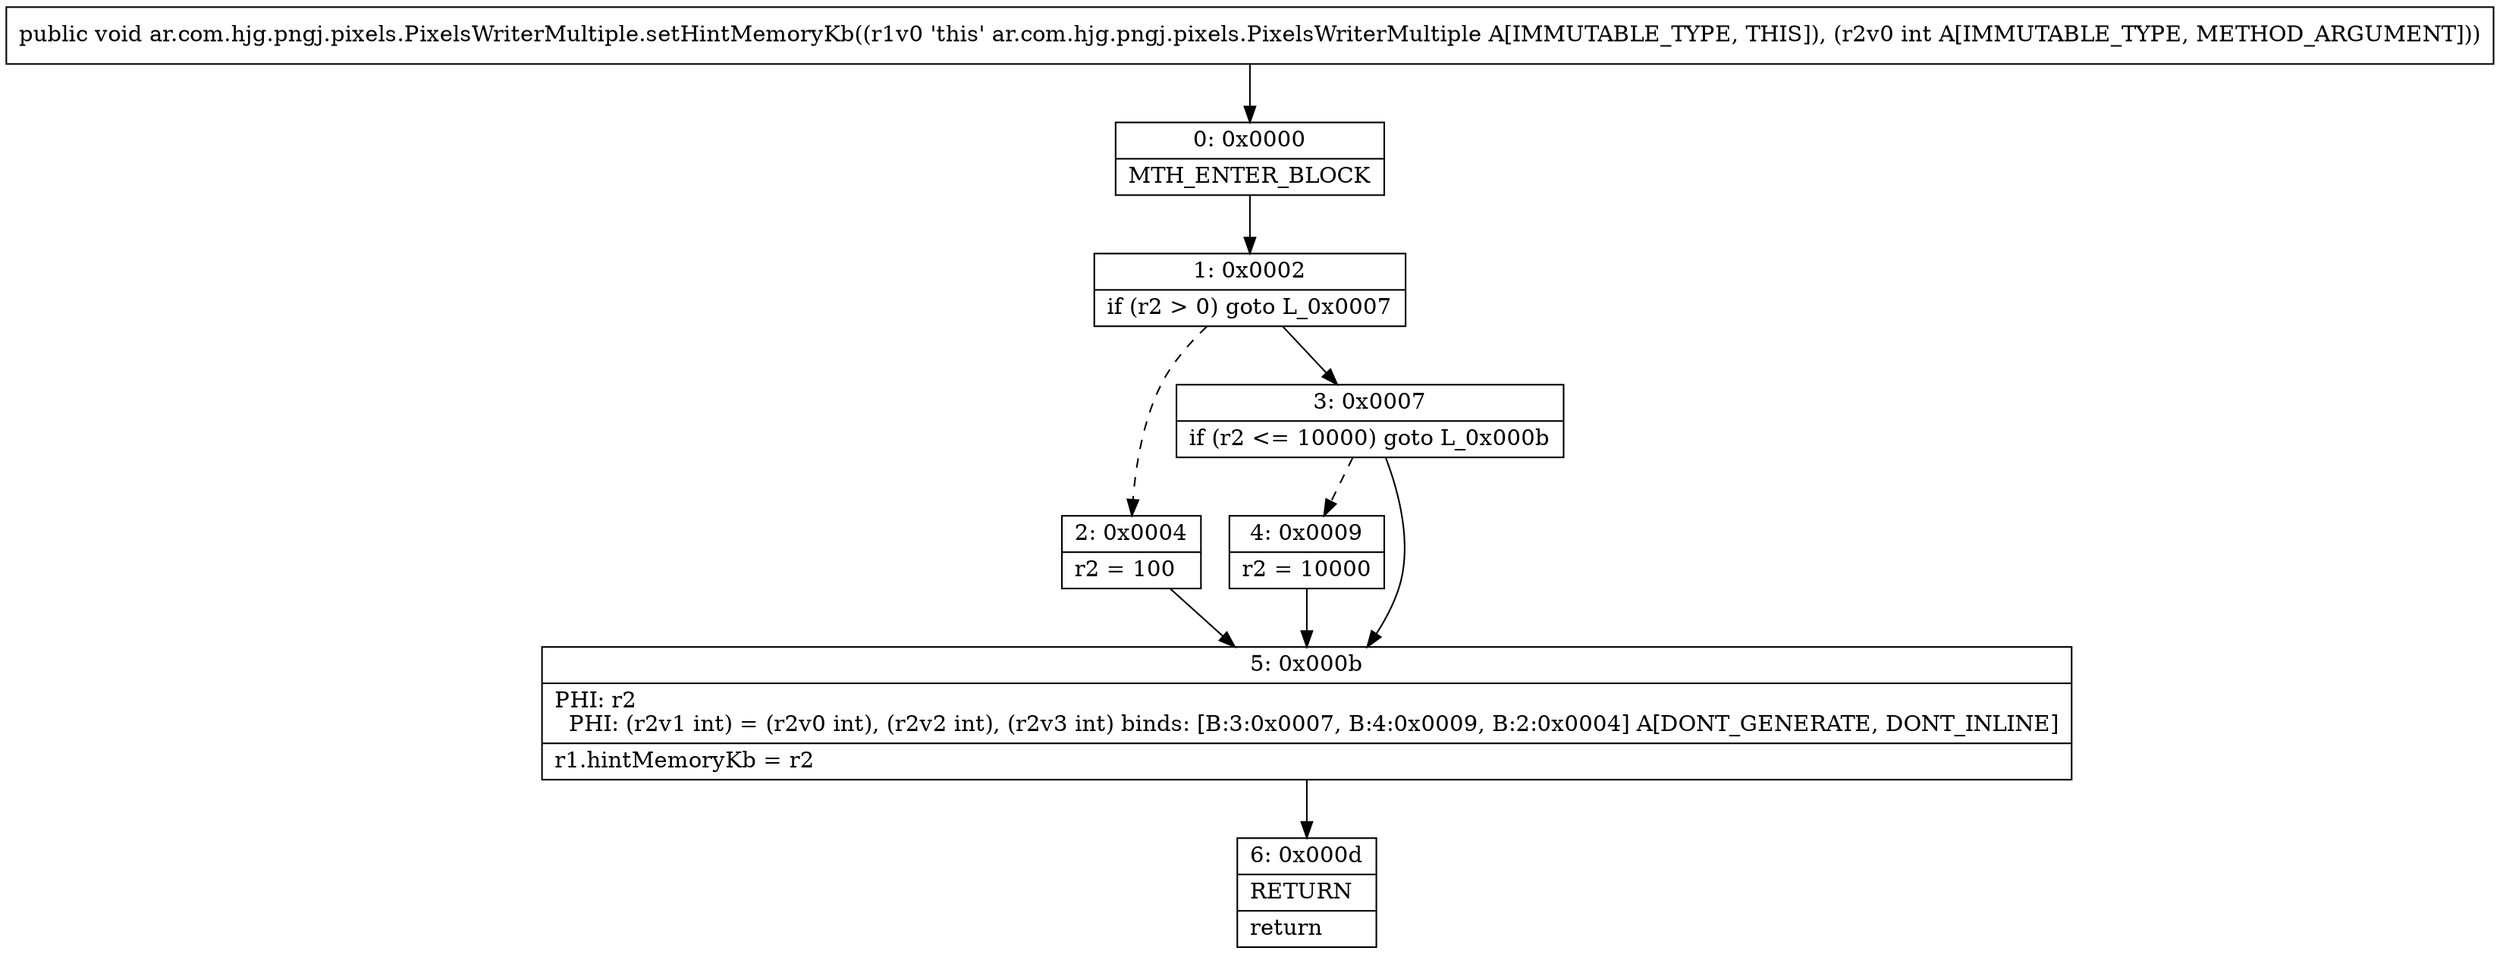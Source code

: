 digraph "CFG forar.com.hjg.pngj.pixels.PixelsWriterMultiple.setHintMemoryKb(I)V" {
Node_0 [shape=record,label="{0\:\ 0x0000|MTH_ENTER_BLOCK\l}"];
Node_1 [shape=record,label="{1\:\ 0x0002|if (r2 \> 0) goto L_0x0007\l}"];
Node_2 [shape=record,label="{2\:\ 0x0004|r2 = 100\l}"];
Node_3 [shape=record,label="{3\:\ 0x0007|if (r2 \<= 10000) goto L_0x000b\l}"];
Node_4 [shape=record,label="{4\:\ 0x0009|r2 = 10000\l}"];
Node_5 [shape=record,label="{5\:\ 0x000b|PHI: r2 \l  PHI: (r2v1 int) = (r2v0 int), (r2v2 int), (r2v3 int) binds: [B:3:0x0007, B:4:0x0009, B:2:0x0004] A[DONT_GENERATE, DONT_INLINE]\l|r1.hintMemoryKb = r2\l}"];
Node_6 [shape=record,label="{6\:\ 0x000d|RETURN\l|return\l}"];
MethodNode[shape=record,label="{public void ar.com.hjg.pngj.pixels.PixelsWriterMultiple.setHintMemoryKb((r1v0 'this' ar.com.hjg.pngj.pixels.PixelsWriterMultiple A[IMMUTABLE_TYPE, THIS]), (r2v0 int A[IMMUTABLE_TYPE, METHOD_ARGUMENT])) }"];
MethodNode -> Node_0;
Node_0 -> Node_1;
Node_1 -> Node_2[style=dashed];
Node_1 -> Node_3;
Node_2 -> Node_5;
Node_3 -> Node_4[style=dashed];
Node_3 -> Node_5;
Node_4 -> Node_5;
Node_5 -> Node_6;
}

